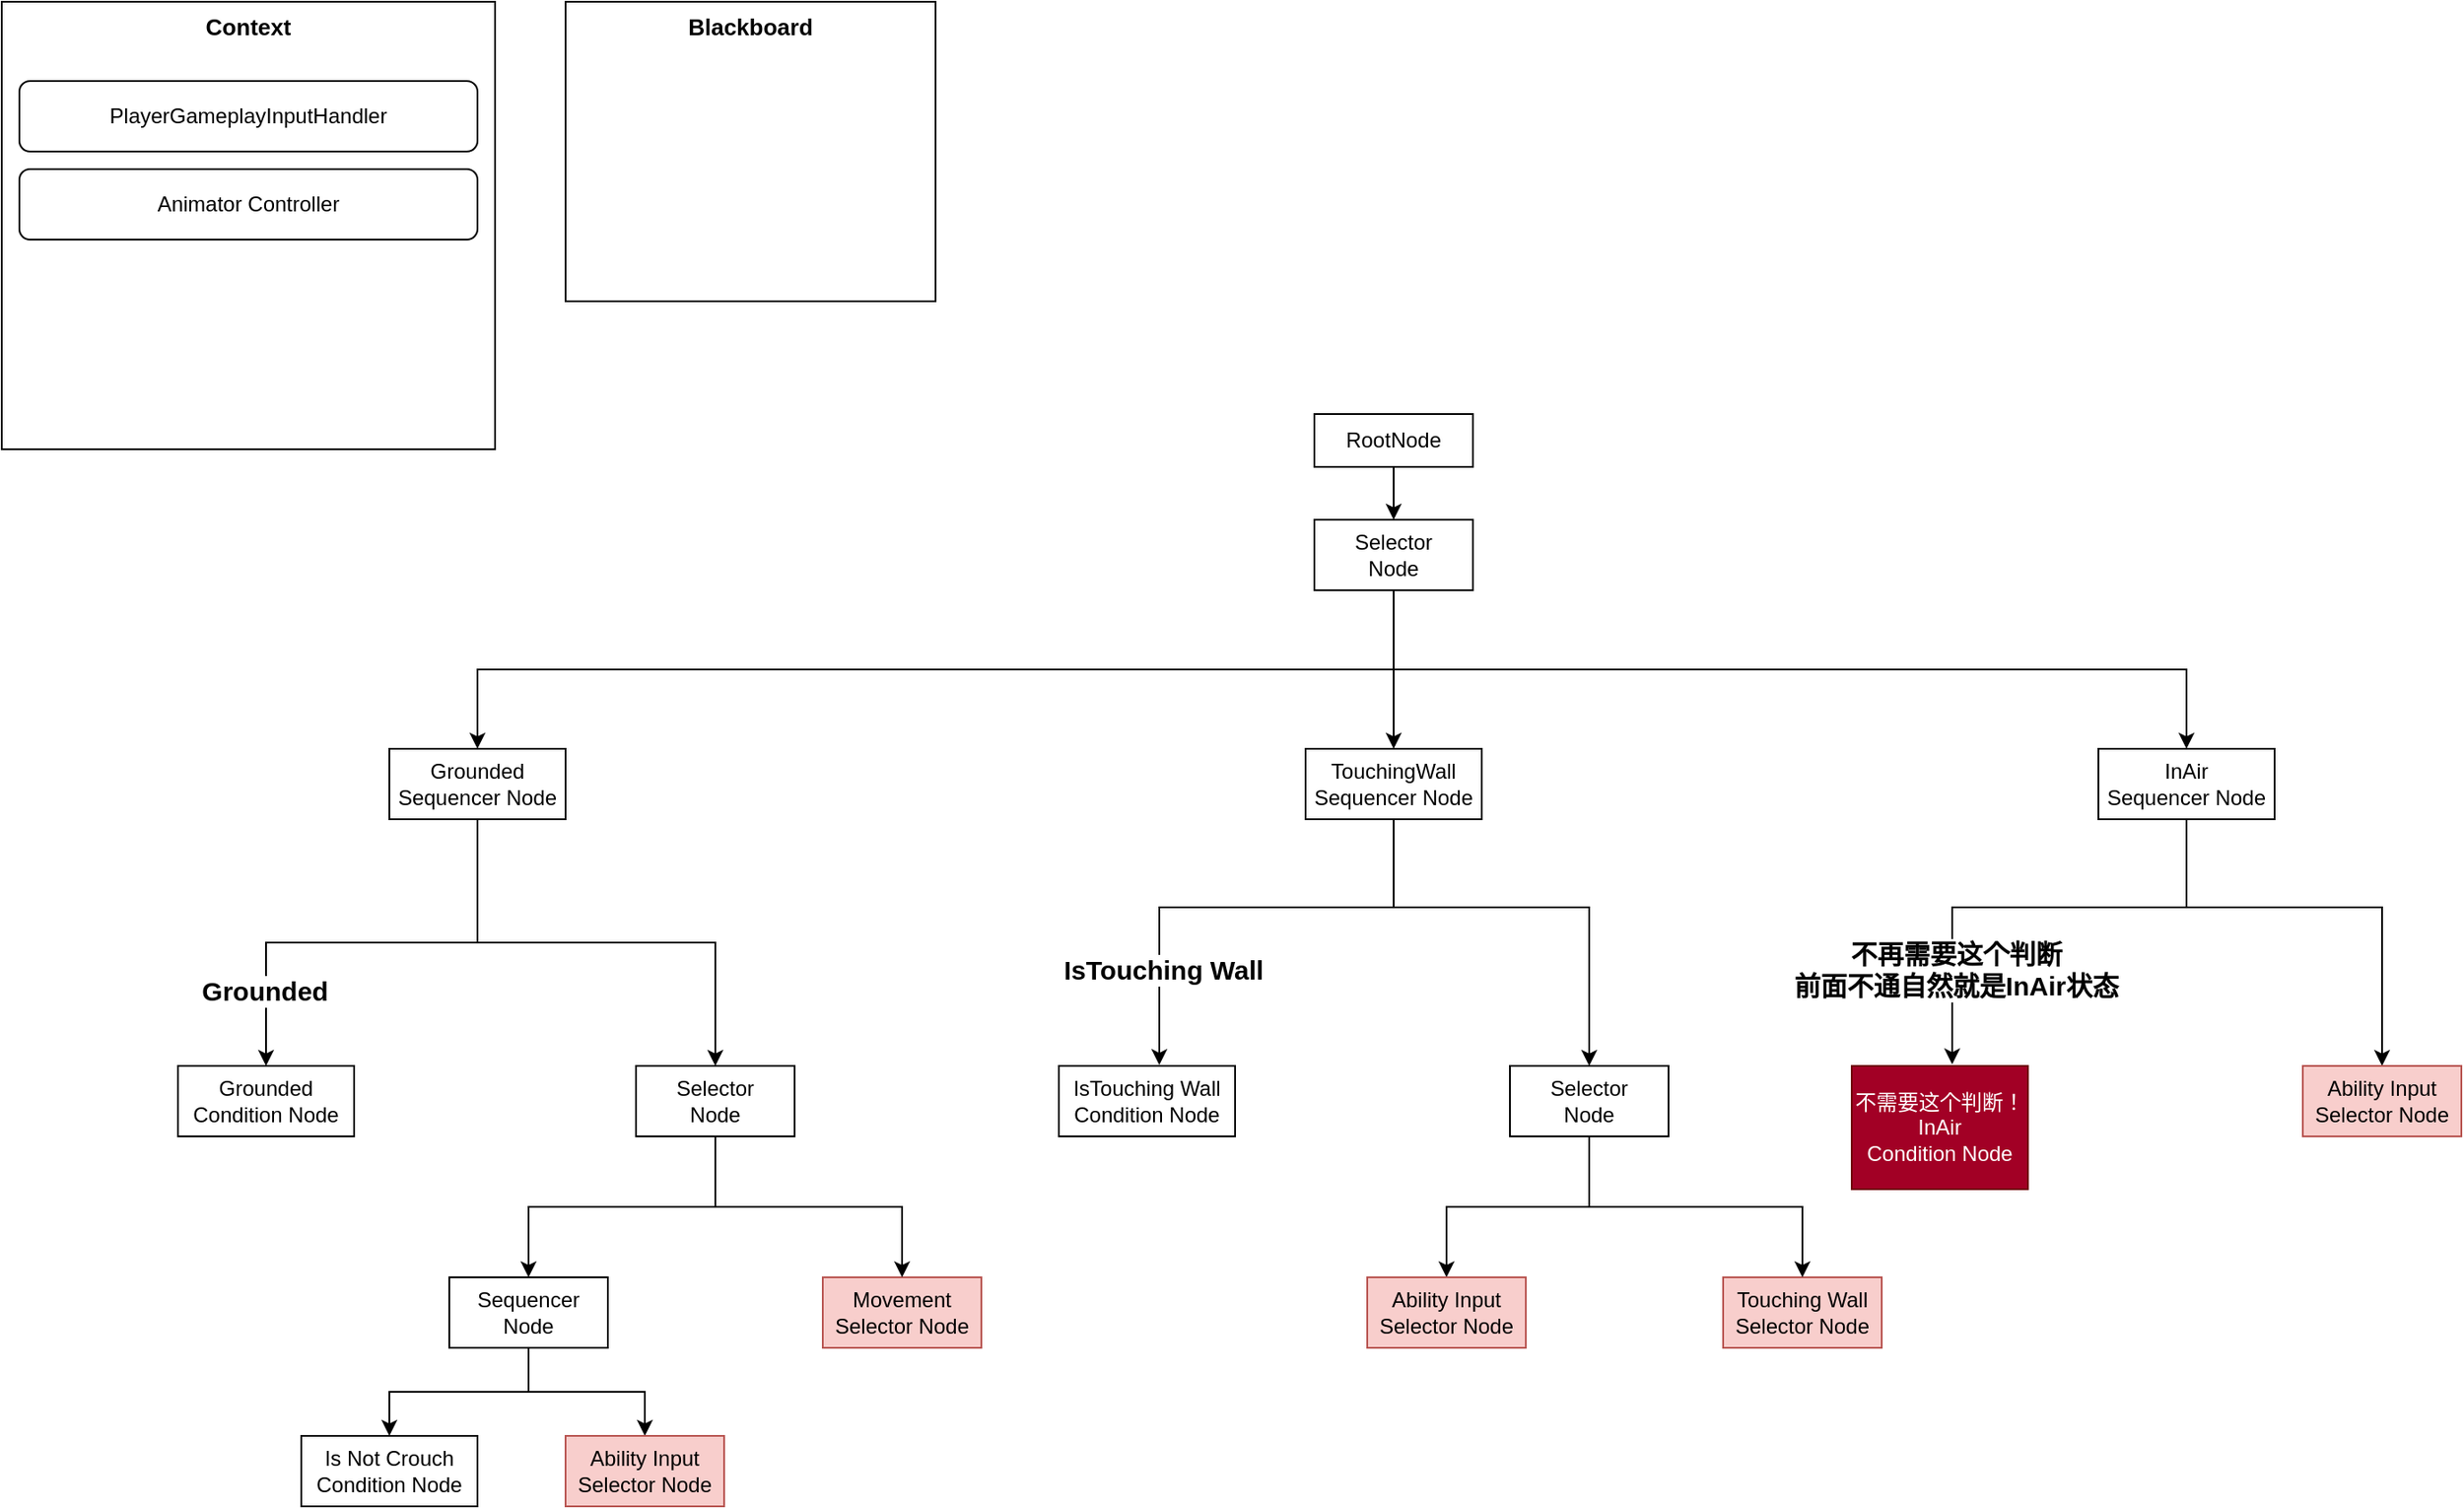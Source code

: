 <mxfile version="24.2.5" type="device">
  <diagram name="第 1 页" id="lGHraHcWh0GdLuIry4LX">
    <mxGraphModel dx="2261" dy="2005" grid="1" gridSize="10" guides="1" tooltips="1" connect="1" arrows="1" fold="1" page="1" pageScale="1" pageWidth="827" pageHeight="1169" math="0" shadow="0">
      <root>
        <mxCell id="0" />
        <mxCell id="1" parent="0" />
        <mxCell id="8y38feYNPbBhc2Mxnbsc-106" style="edgeStyle=orthogonalEdgeStyle;rounded=0;orthogonalLoop=1;jettySize=auto;html=1;exitX=0.5;exitY=1;exitDx=0;exitDy=0;entryX=0.5;entryY=0;entryDx=0;entryDy=0;" parent="1" source="N2vVskcMrBZZl0nwfb5V-1" target="N2vVskcMrBZZl0nwfb5V-90" edge="1">
          <mxGeometry relative="1" as="geometry" />
        </mxCell>
        <mxCell id="N2vVskcMrBZZl0nwfb5V-1" value="RootNode" style="rounded=0;whiteSpace=wrap;html=1;" parent="1" vertex="1">
          <mxGeometry x="395" y="-350" width="90" height="30" as="geometry" />
        </mxCell>
        <mxCell id="N2vVskcMrBZZl0nwfb5V-2" value="Context" style="rounded=0;whiteSpace=wrap;html=1;verticalAlign=top;fontStyle=1;fontSize=13;" parent="1" vertex="1">
          <mxGeometry x="-350" y="-584" width="280" height="254" as="geometry" />
        </mxCell>
        <mxCell id="N2vVskcMrBZZl0nwfb5V-3" value="Blackboard" style="rounded=0;whiteSpace=wrap;html=1;verticalAlign=top;fontStyle=1;fontSize=13;" parent="1" vertex="1">
          <mxGeometry x="-30" y="-584" width="210" height="170" as="geometry" />
        </mxCell>
        <mxCell id="N2vVskcMrBZZl0nwfb5V-4" value="PlayerGameplayInputHandler" style="rounded=1;whiteSpace=wrap;html=1;" parent="1" vertex="1">
          <mxGeometry x="-340" y="-539" width="260" height="40" as="geometry" />
        </mxCell>
        <mxCell id="N2vVskcMrBZZl0nwfb5V-6" value="Animator Controller" style="rounded=1;whiteSpace=wrap;html=1;" parent="1" vertex="1">
          <mxGeometry x="-340" y="-489" width="260" height="40" as="geometry" />
        </mxCell>
        <mxCell id="N2vVskcMrBZZl0nwfb5V-112" style="edgeStyle=orthogonalEdgeStyle;rounded=0;orthogonalLoop=1;jettySize=auto;html=1;entryX=0.5;entryY=0;entryDx=0;entryDy=0;exitX=0.5;exitY=1;exitDx=0;exitDy=0;" parent="1" source="N2vVskcMrBZZl0nwfb5V-90" target="N2vVskcMrBZZl0nwfb5V-109" edge="1">
          <mxGeometry relative="1" as="geometry" />
        </mxCell>
        <mxCell id="8y38feYNPbBhc2Mxnbsc-62" style="edgeStyle=orthogonalEdgeStyle;rounded=0;orthogonalLoop=1;jettySize=auto;html=1;exitX=0.5;exitY=1;exitDx=0;exitDy=0;" parent="1" source="N2vVskcMrBZZl0nwfb5V-90" target="8y38feYNPbBhc2Mxnbsc-57" edge="1">
          <mxGeometry relative="1" as="geometry" />
        </mxCell>
        <mxCell id="8y38feYNPbBhc2Mxnbsc-118" style="edgeStyle=orthogonalEdgeStyle;rounded=0;orthogonalLoop=1;jettySize=auto;html=1;entryX=0.5;entryY=0;entryDx=0;entryDy=0;exitX=0.5;exitY=1;exitDx=0;exitDy=0;" parent="1" source="N2vVskcMrBZZl0nwfb5V-90" target="8y38feYNPbBhc2Mxnbsc-109" edge="1">
          <mxGeometry relative="1" as="geometry" />
        </mxCell>
        <mxCell id="N2vVskcMrBZZl0nwfb5V-90" value="Selector&lt;br&gt;Node" style="rounded=0;whiteSpace=wrap;html=1;" parent="1" vertex="1">
          <mxGeometry x="395" y="-290" width="90" height="40" as="geometry" />
        </mxCell>
        <mxCell id="8y38feYNPbBhc2Mxnbsc-66" style="edgeStyle=orthogonalEdgeStyle;rounded=0;orthogonalLoop=1;jettySize=auto;html=1;entryX=0.5;entryY=0;entryDx=0;entryDy=0;exitX=0.5;exitY=1;exitDx=0;exitDy=0;" parent="1" source="N2vVskcMrBZZl0nwfb5V-109" target="8y38feYNPbBhc2Mxnbsc-1" edge="1">
          <mxGeometry relative="1" as="geometry" />
        </mxCell>
        <mxCell id="8y38feYNPbBhc2Mxnbsc-67" value="Grounded" style="edgeLabel;html=1;align=center;verticalAlign=middle;resizable=0;points=[];fontStyle=1;fontSize=15;" parent="8y38feYNPbBhc2Mxnbsc-66" vertex="1" connectable="0">
          <mxGeometry x="0.664" y="-1" relative="1" as="geometry">
            <mxPoint as="offset" />
          </mxGeometry>
        </mxCell>
        <mxCell id="8y38feYNPbBhc2Mxnbsc-68" style="edgeStyle=orthogonalEdgeStyle;rounded=0;orthogonalLoop=1;jettySize=auto;html=1;entryX=0.5;entryY=0;entryDx=0;entryDy=0;exitX=0.5;exitY=1;exitDx=0;exitDy=0;" parent="1" source="N2vVskcMrBZZl0nwfb5V-109" target="8y38feYNPbBhc2Mxnbsc-2" edge="1">
          <mxGeometry relative="1" as="geometry" />
        </mxCell>
        <mxCell id="N2vVskcMrBZZl0nwfb5V-109" value="Grounded&lt;br&gt;Sequencer Node" style="rounded=0;whiteSpace=wrap;html=1;" parent="1" vertex="1">
          <mxGeometry x="-130" y="-160" width="100" height="40" as="geometry" />
        </mxCell>
        <mxCell id="8y38feYNPbBhc2Mxnbsc-1" value="Grounded&lt;br&gt;Condition Node" style="rounded=0;whiteSpace=wrap;html=1;" parent="1" vertex="1">
          <mxGeometry x="-250" y="20" width="100" height="40" as="geometry" />
        </mxCell>
        <mxCell id="8y38feYNPbBhc2Mxnbsc-6" style="edgeStyle=orthogonalEdgeStyle;rounded=0;orthogonalLoop=1;jettySize=auto;html=1;entryX=0.5;entryY=0;entryDx=0;entryDy=0;exitX=0.5;exitY=1;exitDx=0;exitDy=0;" parent="1" source="8y38feYNPbBhc2Mxnbsc-2" target="8y38feYNPbBhc2Mxnbsc-3" edge="1">
          <mxGeometry relative="1" as="geometry" />
        </mxCell>
        <mxCell id="8y38feYNPbBhc2Mxnbsc-2" value="Selector&lt;br&gt;Node" style="rounded=0;whiteSpace=wrap;html=1;" parent="1" vertex="1">
          <mxGeometry x="10" y="20" width="90" height="40" as="geometry" />
        </mxCell>
        <mxCell id="dRRS9ncyxCazhDDXAtv3-3" style="edgeStyle=orthogonalEdgeStyle;rounded=0;orthogonalLoop=1;jettySize=auto;html=1;exitX=0.5;exitY=1;exitDx=0;exitDy=0;" parent="1" source="8y38feYNPbBhc2Mxnbsc-3" target="dRRS9ncyxCazhDDXAtv3-2" edge="1">
          <mxGeometry relative="1" as="geometry" />
        </mxCell>
        <mxCell id="dRRS9ncyxCazhDDXAtv3-4" style="edgeStyle=orthogonalEdgeStyle;rounded=0;orthogonalLoop=1;jettySize=auto;html=1;entryX=0.5;entryY=0;entryDx=0;entryDy=0;" parent="1" source="8y38feYNPbBhc2Mxnbsc-3" target="dRRS9ncyxCazhDDXAtv3-1" edge="1">
          <mxGeometry relative="1" as="geometry" />
        </mxCell>
        <mxCell id="8y38feYNPbBhc2Mxnbsc-3" value="Sequencer Node" style="rounded=0;whiteSpace=wrap;html=1;" parent="1" vertex="1">
          <mxGeometry x="-96" y="140" width="90" height="40" as="geometry" />
        </mxCell>
        <mxCell id="8y38feYNPbBhc2Mxnbsc-53" value="Movement&lt;br&gt;Selector Node" style="rounded=0;whiteSpace=wrap;html=1;fillColor=#f8cecc;strokeColor=#b85450;" parent="1" vertex="1">
          <mxGeometry x="116" y="140" width="90" height="40" as="geometry" />
        </mxCell>
        <mxCell id="8y38feYNPbBhc2Mxnbsc-55" style="edgeStyle=orthogonalEdgeStyle;rounded=0;orthogonalLoop=1;jettySize=auto;html=1;entryX=0.5;entryY=0;entryDx=0;entryDy=0;exitX=0.5;exitY=1;exitDx=0;exitDy=0;" parent="1" source="8y38feYNPbBhc2Mxnbsc-2" target="8y38feYNPbBhc2Mxnbsc-53" edge="1">
          <mxGeometry relative="1" as="geometry" />
        </mxCell>
        <mxCell id="8y38feYNPbBhc2Mxnbsc-82" style="edgeStyle=orthogonalEdgeStyle;rounded=0;orthogonalLoop=1;jettySize=auto;html=1;entryX=0.5;entryY=0;entryDx=0;entryDy=0;exitX=0.5;exitY=1;exitDx=0;exitDy=0;" parent="1" source="8y38feYNPbBhc2Mxnbsc-57" target="8y38feYNPbBhc2Mxnbsc-81" edge="1">
          <mxGeometry relative="1" as="geometry">
            <Array as="points">
              <mxPoint x="440" y="-70" />
              <mxPoint x="551" y="-70" />
            </Array>
          </mxGeometry>
        </mxCell>
        <mxCell id="8y38feYNPbBhc2Mxnbsc-57" value="TouchingWall&lt;br&gt;Sequencer Node" style="rounded=0;whiteSpace=wrap;html=1;" parent="1" vertex="1">
          <mxGeometry x="390" y="-160" width="100" height="40" as="geometry" />
        </mxCell>
        <mxCell id="8y38feYNPbBhc2Mxnbsc-58" value="IsTouching Wall&lt;br&gt;Condition Node" style="rounded=0;whiteSpace=wrap;html=1;" parent="1" vertex="1">
          <mxGeometry x="250" y="20" width="100" height="40" as="geometry" />
        </mxCell>
        <mxCell id="8y38feYNPbBhc2Mxnbsc-59" value="Touching Wall&lt;br&gt;Selector Node" style="rounded=0;whiteSpace=wrap;html=1;fillColor=#f8cecc;strokeColor=#b85450;" parent="1" vertex="1">
          <mxGeometry x="627" y="140" width="90" height="40" as="geometry" />
        </mxCell>
        <mxCell id="8y38feYNPbBhc2Mxnbsc-60" style="edgeStyle=orthogonalEdgeStyle;rounded=0;orthogonalLoop=1;jettySize=auto;html=1;entryX=0.57;entryY=-0.012;entryDx=0;entryDy=0;entryPerimeter=0;exitX=0.5;exitY=1;exitDx=0;exitDy=0;" parent="1" source="8y38feYNPbBhc2Mxnbsc-57" target="8y38feYNPbBhc2Mxnbsc-58" edge="1">
          <mxGeometry relative="1" as="geometry">
            <Array as="points">
              <mxPoint x="440" y="-70" />
              <mxPoint x="307" y="-70" />
            </Array>
          </mxGeometry>
        </mxCell>
        <mxCell id="8y38feYNPbBhc2Mxnbsc-61" value="IsTouching Wall" style="edgeLabel;html=1;align=center;verticalAlign=middle;resizable=0;points=[];fontStyle=1;fontSize=15;" parent="8y38feYNPbBhc2Mxnbsc-60" vertex="1" connectable="0">
          <mxGeometry x="0.6" y="2" relative="1" as="geometry">
            <mxPoint as="offset" />
          </mxGeometry>
        </mxCell>
        <mxCell id="8y38feYNPbBhc2Mxnbsc-84" style="edgeStyle=orthogonalEdgeStyle;rounded=0;orthogonalLoop=1;jettySize=auto;html=1;entryX=0.5;entryY=0;entryDx=0;entryDy=0;" parent="1" source="8y38feYNPbBhc2Mxnbsc-81" target="8y38feYNPbBhc2Mxnbsc-83" edge="1">
          <mxGeometry relative="1" as="geometry" />
        </mxCell>
        <mxCell id="8y38feYNPbBhc2Mxnbsc-85" style="edgeStyle=orthogonalEdgeStyle;rounded=0;orthogonalLoop=1;jettySize=auto;html=1;exitX=0.5;exitY=1;exitDx=0;exitDy=0;" parent="1" source="8y38feYNPbBhc2Mxnbsc-81" target="8y38feYNPbBhc2Mxnbsc-59" edge="1">
          <mxGeometry relative="1" as="geometry" />
        </mxCell>
        <mxCell id="8y38feYNPbBhc2Mxnbsc-81" value="Selector&lt;br&gt;Node" style="rounded=0;whiteSpace=wrap;html=1;" parent="1" vertex="1">
          <mxGeometry x="506" y="20" width="90" height="40" as="geometry" />
        </mxCell>
        <mxCell id="8y38feYNPbBhc2Mxnbsc-83" value="Ability Input&lt;br&gt;Selector Node" style="rounded=0;whiteSpace=wrap;html=1;fillColor=#f8cecc;strokeColor=#b85450;" parent="1" vertex="1">
          <mxGeometry x="425" y="140" width="90" height="40" as="geometry" />
        </mxCell>
        <mxCell id="8y38feYNPbBhc2Mxnbsc-108" style="edgeStyle=orthogonalEdgeStyle;rounded=0;orthogonalLoop=1;jettySize=auto;html=1;entryX=0.5;entryY=0;entryDx=0;entryDy=0;exitX=0.5;exitY=1;exitDx=0;exitDy=0;" parent="1" source="8y38feYNPbBhc2Mxnbsc-109" target="8y38feYNPbBhc2Mxnbsc-117" edge="1">
          <mxGeometry relative="1" as="geometry">
            <Array as="points">
              <mxPoint x="890" y="-70" />
              <mxPoint x="1001" y="-70" />
            </Array>
            <mxPoint x="1001.0" y="20" as="targetPoint" />
          </mxGeometry>
        </mxCell>
        <mxCell id="8y38feYNPbBhc2Mxnbsc-109" value="InAir&lt;br&gt;Sequencer Node" style="rounded=0;whiteSpace=wrap;html=1;" parent="1" vertex="1">
          <mxGeometry x="840" y="-160" width="100" height="40" as="geometry" />
        </mxCell>
        <mxCell id="8y38feYNPbBhc2Mxnbsc-110" value="不需要这个判断！&lt;div&gt;InAir&lt;br&gt;Condition Node&lt;/div&gt;" style="rounded=0;whiteSpace=wrap;html=1;fillColor=#a20025;fontColor=#ffffff;strokeColor=#6F0000;" parent="1" vertex="1">
          <mxGeometry x="700" y="20" width="100" height="70" as="geometry" />
        </mxCell>
        <mxCell id="8y38feYNPbBhc2Mxnbsc-112" style="edgeStyle=orthogonalEdgeStyle;rounded=0;orthogonalLoop=1;jettySize=auto;html=1;entryX=0.57;entryY=-0.012;entryDx=0;entryDy=0;entryPerimeter=0;exitX=0.5;exitY=1;exitDx=0;exitDy=0;" parent="1" source="8y38feYNPbBhc2Mxnbsc-109" target="8y38feYNPbBhc2Mxnbsc-110" edge="1">
          <mxGeometry relative="1" as="geometry">
            <Array as="points">
              <mxPoint x="890" y="-70" />
              <mxPoint x="757" y="-70" />
            </Array>
          </mxGeometry>
        </mxCell>
        <mxCell id="8y38feYNPbBhc2Mxnbsc-113" value="不再需要这个判断&lt;div&gt;前面不通自然就是InAir状态&lt;/div&gt;" style="edgeLabel;html=1;align=center;verticalAlign=middle;resizable=0;points=[];fontStyle=1;fontSize=15;" parent="8y38feYNPbBhc2Mxnbsc-112" vertex="1" connectable="0">
          <mxGeometry x="0.6" y="2" relative="1" as="geometry">
            <mxPoint as="offset" />
          </mxGeometry>
        </mxCell>
        <mxCell id="8y38feYNPbBhc2Mxnbsc-117" value="Ability Input&lt;br&gt;Selector Node" style="rounded=0;whiteSpace=wrap;html=1;fillColor=#f8cecc;strokeColor=#b85450;" parent="1" vertex="1">
          <mxGeometry x="956" y="20" width="90" height="40" as="geometry" />
        </mxCell>
        <mxCell id="dRRS9ncyxCazhDDXAtv3-1" value="Ability Input&lt;br&gt;Selector Node" style="rounded=0;whiteSpace=wrap;html=1;fillColor=#f8cecc;strokeColor=#b85450;" parent="1" vertex="1">
          <mxGeometry x="-30" y="230" width="90" height="40" as="geometry" />
        </mxCell>
        <mxCell id="dRRS9ncyxCazhDDXAtv3-2" value="Is Not Crouch&lt;br&gt;Condition Node" style="rounded=0;whiteSpace=wrap;html=1;" parent="1" vertex="1">
          <mxGeometry x="-180" y="230" width="100" height="40" as="geometry" />
        </mxCell>
      </root>
    </mxGraphModel>
  </diagram>
</mxfile>
